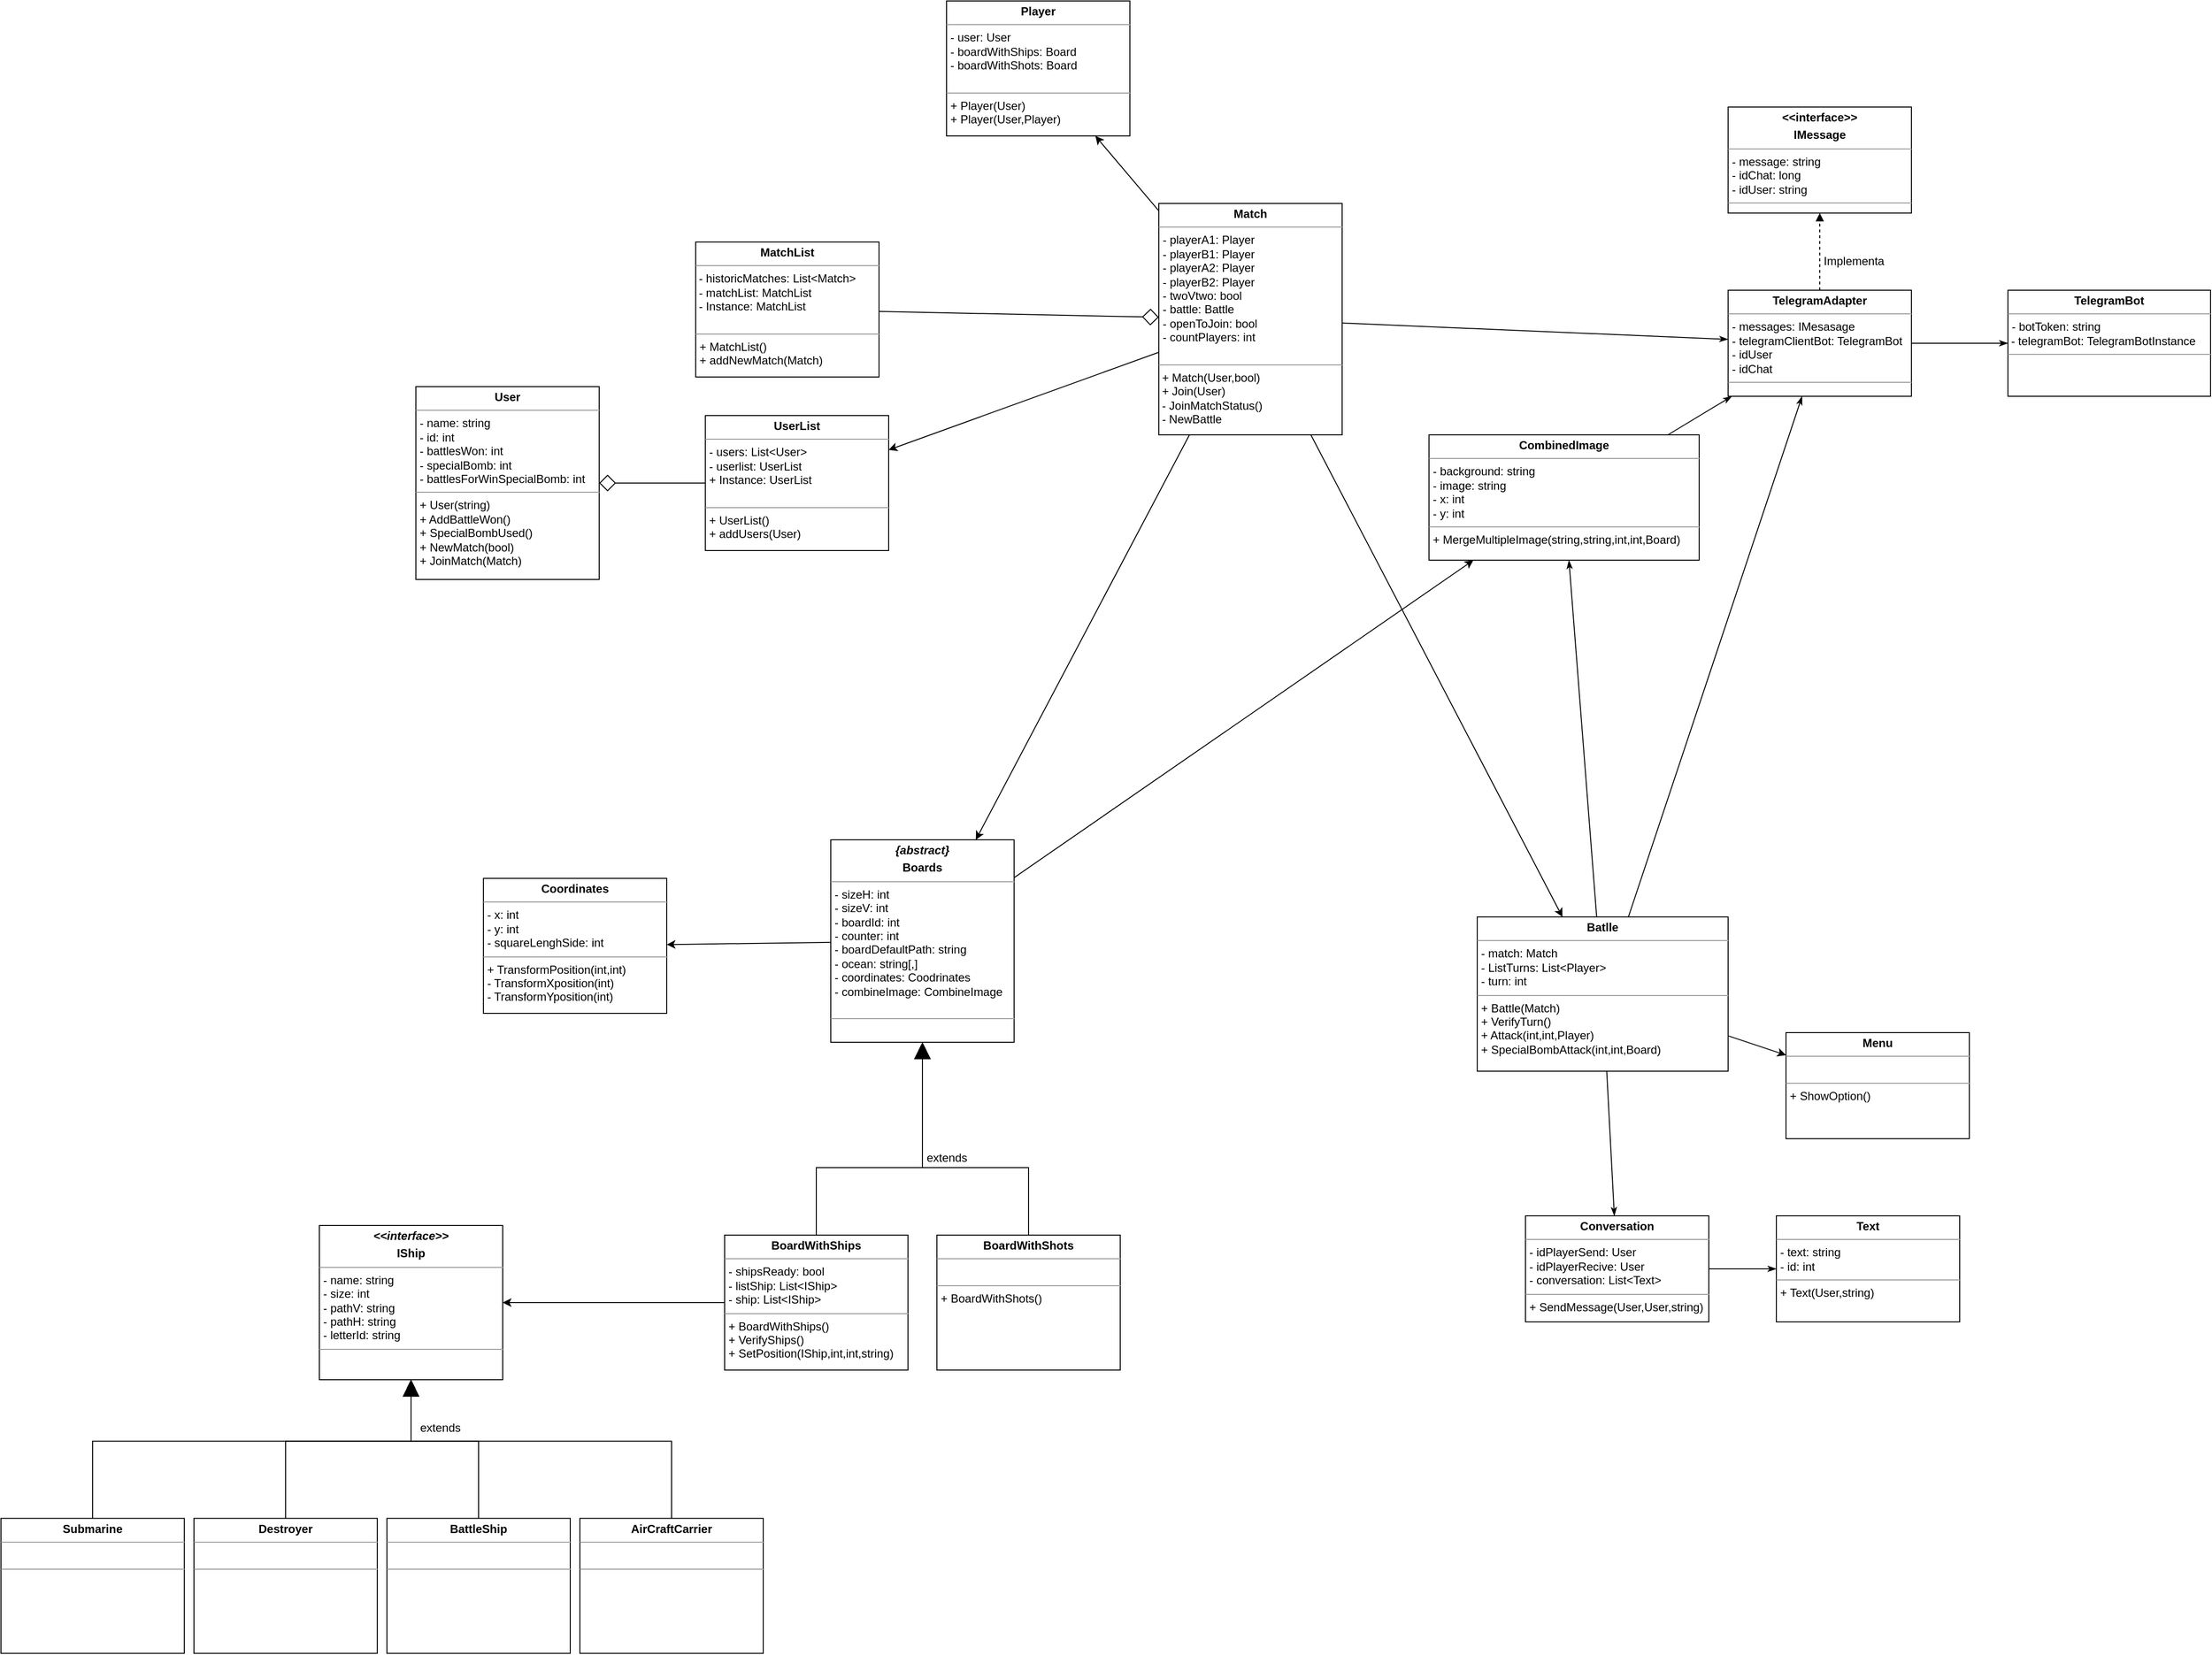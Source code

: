 <mxfile>
    <diagram name="Page-1" id="c4acf3e9-155e-7222-9cf6-157b1a14988f">
        <mxGraphModel dx="2518" dy="428" grid="1" gridSize="10" guides="0" tooltips="1" connect="1" arrows="1" fold="1" page="0" pageScale="1" pageWidth="850" pageHeight="1100" background="none" math="0" shadow="0">
            <root>
                <mxCell id="0"/>
                <mxCell id="1" parent="0"/>
                <mxCell id="5d2195bd80daf111-18" value="&lt;p style=&quot;margin: 0px ; margin-top: 4px ; text-align: center&quot;&gt;&lt;b&gt;User&lt;/b&gt;&lt;br&gt;&lt;/p&gt;&lt;hr size=&quot;1&quot;&gt;&lt;p style=&quot;margin: 0px ; margin-left: 4px&quot;&gt;- name: string&lt;br&gt;- id: int&lt;/p&gt;&lt;p style=&quot;margin: 0px 0px 0px 4px&quot;&gt;- battlesWon: int&lt;/p&gt;&lt;p style=&quot;margin: 0px 0px 0px 4px&quot;&gt;- specialBomb: int&lt;/p&gt;&lt;p style=&quot;margin: 0px 0px 0px 4px&quot;&gt;- battlesForWinSpecialBomb: int&amp;nbsp;&lt;/p&gt;&lt;hr size=&quot;1&quot;&gt;&lt;p style=&quot;margin: 0px 0px 0px 4px&quot;&gt;+ User(string)&lt;/p&gt;&lt;p style=&quot;margin: 0px 0px 0px 4px&quot;&gt;+ AddBattleWon()&lt;/p&gt;&lt;p style=&quot;margin: 0px 0px 0px 4px&quot;&gt;+ SpecialBombUsed()&lt;/p&gt;&lt;p style=&quot;margin: 0px 0px 0px 4px&quot;&gt;+ NewMatch(bool)&lt;/p&gt;&lt;p style=&quot;margin: 0px 0px 0px 4px&quot;&gt;+ JoinMatch(Match)&lt;/p&gt;" style="verticalAlign=top;align=left;overflow=fill;fontSize=12;fontFamily=Helvetica;html=1;rounded=0;shadow=0;comic=0;labelBackgroundColor=none;strokeWidth=1" parent="1" vertex="1">
                    <mxGeometry x="-990" y="1310" width="190" height="200" as="geometry"/>
                </mxCell>
                <mxCell id="16" style="edgeStyle=none;html=1;endArrow=classic;endFill=1;endSize=6;" parent="1" source="w-Vky3n0tNIHlPumxMTk-7" target="w-Vky3n0tNIHlPumxMTk-10" edge="1">
                    <mxGeometry relative="1" as="geometry">
                        <mxPoint x="-860" y="1869.709" as="targetPoint"/>
                    </mxGeometry>
                </mxCell>
                <mxCell id="63" style="edgeStyle=none;html=1;" edge="1" parent="1" source="w-Vky3n0tNIHlPumxMTk-5" target="58">
                    <mxGeometry relative="1" as="geometry"/>
                </mxCell>
                <mxCell id="65" style="edgeStyle=none;html=1;" edge="1" parent="1" source="w-Vky3n0tNIHlPumxMTk-5" target="64">
                    <mxGeometry relative="1" as="geometry"/>
                </mxCell>
                <mxCell id="w-Vky3n0tNIHlPumxMTk-5" value="&lt;p style=&quot;margin: 0px ; margin-top: 4px ; text-align: center&quot;&gt;&lt;b&gt;&lt;i&gt;{abstract}&lt;/i&gt;&lt;/b&gt;&lt;/p&gt;&lt;p style=&quot;margin: 0px ; margin-top: 4px ; text-align: center&quot;&gt;&lt;b&gt;Boards&lt;/b&gt;&lt;/p&gt;&lt;hr size=&quot;1&quot;&gt;&lt;p style=&quot;margin: 0px ; margin-left: 4px&quot;&gt;- sizeH: int&lt;/p&gt;&lt;p style=&quot;margin: 0px ; margin-left: 4px&quot;&gt;- sizeV: int&lt;/p&gt;&lt;p style=&quot;margin: 0px ; margin-left: 4px&quot;&gt;- boardId: int&lt;/p&gt;&lt;p style=&quot;margin: 0px ; margin-left: 4px&quot;&gt;- counter: int&lt;/p&gt;&lt;p style=&quot;margin: 0px ; margin-left: 4px&quot;&gt;- boardDefaultPath: string&lt;/p&gt;&lt;p style=&quot;margin: 0px ; margin-left: 4px&quot;&gt;- ocean: string[,]&lt;/p&gt;&lt;p style=&quot;margin: 0px ; margin-left: 4px&quot;&gt;- coordinates: Coodrinates&lt;/p&gt;&lt;p style=&quot;margin: 0px ; margin-left: 4px&quot;&gt;- combineImage: CombineImage&lt;/p&gt;&lt;p style=&quot;margin: 0px ; margin-left: 4px&quot;&gt;&lt;br&gt;&lt;/p&gt;&lt;hr size=&quot;1&quot;&gt;&lt;p style=&quot;margin: 0px ; margin-left: 4px&quot;&gt;&lt;br&gt;&lt;/p&gt;" style="verticalAlign=top;align=left;overflow=fill;fontSize=12;fontFamily=Helvetica;html=1;rounded=0;shadow=0;comic=0;labelBackgroundColor=none;strokeWidth=1" parent="1" vertex="1">
                    <mxGeometry x="-560" y="1780" width="190" height="210" as="geometry"/>
                </mxCell>
                <mxCell id="w-Vky3n0tNIHlPumxMTk-6" style="rounded=0;orthogonalLoop=1;jettySize=auto;html=1;endArrow=block;endFill=1;entryX=0.5;entryY=1;entryDx=0;entryDy=0;" parent="1" source="w-Vky3n0tNIHlPumxMTk-7" target="w-Vky3n0tNIHlPumxMTk-5" edge="1">
                    <mxGeometry relative="1" as="geometry">
                        <mxPoint x="-340" y="1990" as="targetPoint"/>
                        <Array as="points">
                            <mxPoint x="-575" y="2120"/>
                            <mxPoint x="-465" y="2120"/>
                        </Array>
                    </mxGeometry>
                </mxCell>
                <mxCell id="w-Vky3n0tNIHlPumxMTk-7" value="&lt;p style=&quot;margin: 0px ; margin-top: 4px ; text-align: center&quot;&gt;&lt;b&gt;BoardWithShips&lt;/b&gt;&lt;/p&gt;&lt;hr size=&quot;1&quot;&gt;&lt;p style=&quot;margin: 0px ; margin-left: 4px&quot;&gt;- shipsReady: bool&lt;/p&gt;&lt;p style=&quot;margin: 0px ; margin-left: 4px&quot;&gt;- listShip: List&amp;lt;IShip&amp;gt;&lt;/p&gt;&lt;p style=&quot;margin: 0px ; margin-left: 4px&quot;&gt;- ship: List&amp;lt;IShip&amp;gt;&lt;/p&gt;&lt;hr size=&quot;1&quot;&gt;&lt;p style=&quot;margin: 0px ; margin-left: 4px&quot;&gt;+ BoardWithShips()&lt;/p&gt;&lt;p style=&quot;margin: 0px ; margin-left: 4px&quot;&gt;+ VerifyShips()&lt;/p&gt;&lt;p style=&quot;margin: 0px ; margin-left: 4px&quot;&gt;+ SetPosition(IShip,int,int,string)&lt;/p&gt;" style="verticalAlign=top;align=left;overflow=fill;fontSize=12;fontFamily=Helvetica;html=1;rounded=0;shadow=0;comic=0;labelBackgroundColor=none;strokeWidth=1" parent="1" vertex="1">
                    <mxGeometry x="-670" y="2190" width="190" height="140" as="geometry"/>
                </mxCell>
                <mxCell id="w-Vky3n0tNIHlPumxMTk-8" style="rounded=0;orthogonalLoop=1;jettySize=auto;html=1;endArrow=block;endFill=1;endSize=15;" parent="1" source="w-Vky3n0tNIHlPumxMTk-9" target="w-Vky3n0tNIHlPumxMTk-5" edge="1">
                    <mxGeometry relative="1" as="geometry">
                        <Array as="points">
                            <mxPoint x="-355" y="2120"/>
                            <mxPoint x="-465" y="2120"/>
                        </Array>
                    </mxGeometry>
                </mxCell>
                <mxCell id="w-Vky3n0tNIHlPumxMTk-9" value="&lt;p style=&quot;margin: 0px ; margin-top: 4px ; text-align: center&quot;&gt;&lt;b&gt;BoardWithShots&lt;/b&gt;&lt;/p&gt;&lt;hr size=&quot;1&quot;&gt;&lt;p style=&quot;margin: 0px ; margin-left: 4px&quot;&gt;&lt;br&gt;&lt;/p&gt;&lt;hr size=&quot;1&quot;&gt;&lt;p style=&quot;margin: 0px ; margin-left: 4px&quot;&gt;+ BoardWithShots()&lt;/p&gt;" style="verticalAlign=top;align=left;overflow=fill;fontSize=12;fontFamily=Helvetica;html=1;rounded=0;shadow=0;comic=0;labelBackgroundColor=none;strokeWidth=1" parent="1" vertex="1">
                    <mxGeometry x="-450" y="2190" width="190" height="140" as="geometry"/>
                </mxCell>
                <mxCell id="w-Vky3n0tNIHlPumxMTk-10" value="&lt;p style=&quot;margin: 0px ; margin-top: 4px ; text-align: center&quot;&gt;&lt;b&gt;&lt;i&gt;&amp;lt;&amp;lt;interface&amp;gt;&amp;gt;&lt;/i&gt;&lt;/b&gt;&lt;/p&gt;&lt;p style=&quot;margin: 0px ; margin-top: 4px ; text-align: center&quot;&gt;&lt;b&gt;IShip&lt;/b&gt;&lt;/p&gt;&lt;hr size=&quot;1&quot;&gt;&lt;p style=&quot;margin: 0px ; margin-left: 4px&quot;&gt;&lt;span&gt;- name: string&lt;/span&gt;&lt;/p&gt;&lt;p style=&quot;margin: 0px ; margin-left: 4px&quot;&gt;&lt;span&gt;- size: int&lt;/span&gt;&lt;br&gt;&lt;/p&gt;&lt;p style=&quot;margin: 0px ; margin-left: 4px&quot;&gt;&lt;span&gt;- pathV: string&lt;/span&gt;&lt;/p&gt;&lt;p style=&quot;margin: 0px ; margin-left: 4px&quot;&gt;&lt;span&gt;- pathH: string&lt;/span&gt;&lt;/p&gt;&lt;p style=&quot;margin: 0px ; margin-left: 4px&quot;&gt;&lt;span&gt;- letterId: string&lt;br&gt;&lt;/span&gt;&lt;/p&gt;&lt;hr size=&quot;1&quot;&gt;&lt;p style=&quot;margin: 0px ; margin-left: 4px&quot;&gt;&lt;br&gt;&lt;/p&gt;" style="verticalAlign=top;align=left;overflow=fill;fontSize=12;fontFamily=Helvetica;html=1;rounded=0;shadow=0;comic=0;labelBackgroundColor=none;strokeWidth=1" parent="1" vertex="1">
                    <mxGeometry x="-1090" y="2180" width="190" height="160" as="geometry"/>
                </mxCell>
                <mxCell id="2" style="edgeStyle=none;html=1;" parent="1" source="7" target="XxbIE4E-ZRv_lZ-lYbm2-23" edge="1">
                    <mxGeometry relative="1" as="geometry">
                        <mxPoint x="-42.5" y="1710" as="sourcePoint"/>
                    </mxGeometry>
                </mxCell>
                <mxCell id="5" style="edgeStyle=none;html=1;" parent="1" source="7" target="w-Vky3n0tNIHlPumxMTk-5" edge="1">
                    <mxGeometry relative="1" as="geometry">
                        <mxPoint x="-208.972" y="1710" as="sourcePoint"/>
                    </mxGeometry>
                </mxCell>
                <mxCell id="6" style="edgeStyle=none;html=1;" parent="1" source="7" target="9" edge="1">
                    <mxGeometry relative="1" as="geometry"/>
                </mxCell>
                <mxCell id="XxbIE4E-ZRv_lZ-lYbm2-32" style="rounded=0;orthogonalLoop=1;jettySize=auto;html=1;exitX=0.5;exitY=0;exitDx=0;exitDy=0;" parent="1" source="XxbIE4E-ZRv_lZ-lYbm2-12" target="w-Vky3n0tNIHlPumxMTk-10" edge="1">
                    <mxGeometry relative="1" as="geometry">
                        <Array as="points">
                            <mxPoint x="-1325" y="2403.77"/>
                            <mxPoint x="-995" y="2403.77"/>
                        </Array>
                    </mxGeometry>
                </mxCell>
                <mxCell id="XxbIE4E-ZRv_lZ-lYbm2-12" value="&lt;p style=&quot;margin: 0px ; margin-top: 4px ; text-align: center&quot;&gt;&lt;b&gt;Submarine&lt;/b&gt;&lt;/p&gt;&lt;hr size=&quot;1&quot;&gt;&lt;p style=&quot;margin: 0px ; margin-left: 4px&quot;&gt;&lt;br&gt;&lt;/p&gt;&lt;hr size=&quot;1&quot;&gt;&lt;p style=&quot;margin: 0px ; margin-left: 4px&quot;&gt;&lt;br&gt;&lt;/p&gt;" style="verticalAlign=top;align=left;overflow=fill;fontSize=12;fontFamily=Helvetica;html=1;rounded=0;shadow=0;comic=0;labelBackgroundColor=none;strokeWidth=1" parent="1" vertex="1">
                    <mxGeometry x="-1420" y="2483.77" width="190" height="140" as="geometry"/>
                </mxCell>
                <mxCell id="XxbIE4E-ZRv_lZ-lYbm2-20" style="rounded=0;orthogonalLoop=1;jettySize=auto;html=1;" parent="1" source="XxbIE4E-ZRv_lZ-lYbm2-13" target="w-Vky3n0tNIHlPumxMTk-10" edge="1">
                    <mxGeometry relative="1" as="geometry">
                        <Array as="points">
                            <mxPoint x="-1125" y="2403.77"/>
                            <mxPoint x="-995" y="2403.77"/>
                        </Array>
                    </mxGeometry>
                </mxCell>
                <mxCell id="XxbIE4E-ZRv_lZ-lYbm2-19" style="rounded=0;orthogonalLoop=1;jettySize=auto;html=1;startArrow=none;" parent="1" source="XxbIE4E-ZRv_lZ-lYbm2-15" target="w-Vky3n0tNIHlPumxMTk-10" edge="1">
                    <mxGeometry relative="1" as="geometry">
                        <Array as="points">
                            <mxPoint x="-925" y="2403.77"/>
                            <mxPoint x="-995" y="2403.77"/>
                        </Array>
                    </mxGeometry>
                </mxCell>
                <mxCell id="XxbIE4E-ZRv_lZ-lYbm2-33" style="rounded=0;orthogonalLoop=1;jettySize=auto;html=1;endArrow=block;endFill=1;endSize=15;" parent="1" source="XxbIE4E-ZRv_lZ-lYbm2-16" target="w-Vky3n0tNIHlPumxMTk-10" edge="1">
                    <mxGeometry relative="1" as="geometry">
                        <Array as="points">
                            <mxPoint x="-725" y="2403.77"/>
                            <mxPoint x="-995" y="2403.77"/>
                        </Array>
                    </mxGeometry>
                </mxCell>
                <mxCell id="XxbIE4E-ZRv_lZ-lYbm2-16" value="&lt;p style=&quot;margin: 0px ; margin-top: 4px ; text-align: center&quot;&gt;&lt;b&gt;AirCraftCarrier&lt;/b&gt;&lt;/p&gt;&lt;hr size=&quot;1&quot;&gt;&lt;p style=&quot;margin: 0px ; margin-left: 4px&quot;&gt;&lt;br&gt;&lt;/p&gt;&lt;hr size=&quot;1&quot;&gt;&lt;p style=&quot;margin: 0px ; margin-left: 4px&quot;&gt;&lt;br&gt;&lt;/p&gt;" style="verticalAlign=top;align=left;overflow=fill;fontSize=12;fontFamily=Helvetica;html=1;rounded=0;shadow=0;comic=0;labelBackgroundColor=none;strokeWidth=1" parent="1" vertex="1">
                    <mxGeometry x="-820" y="2483.77" width="190" height="140" as="geometry"/>
                </mxCell>
                <mxCell id="23" style="edgeStyle=none;html=1;" parent="1" source="XxbIE4E-ZRv_lZ-lYbm2-23" target="22" edge="1">
                    <mxGeometry relative="1" as="geometry"/>
                </mxCell>
                <mxCell id="49" style="edgeStyle=none;html=1;endArrow=classicThin;endFill=1;endSize=6;" parent="1" source="XxbIE4E-ZRv_lZ-lYbm2-23" target="44" edge="1">
                    <mxGeometry relative="1" as="geometry"/>
                </mxCell>
                <mxCell id="52" style="edgeStyle=none;html=1;endArrow=classicThin;endFill=1;endSize=6;" parent="1" source="XxbIE4E-ZRv_lZ-lYbm2-23" target="58" edge="1">
                    <mxGeometry relative="1" as="geometry">
                        <mxPoint x="680" y="1783.972" as="targetPoint"/>
                    </mxGeometry>
                </mxCell>
                <mxCell id="56" style="edgeStyle=none;html=1;endArrow=classicThin;endFill=1;endSize=6;" parent="1" source="XxbIE4E-ZRv_lZ-lYbm2-23" target="54" edge="1">
                    <mxGeometry relative="1" as="geometry"/>
                </mxCell>
                <mxCell id="XxbIE4E-ZRv_lZ-lYbm2-23" value="&lt;p style=&quot;margin: 0px ; margin-top: 4px ; text-align: center&quot;&gt;&lt;b&gt;Batlle&lt;/b&gt;&lt;/p&gt;&lt;hr size=&quot;1&quot;&gt;&lt;p style=&quot;margin: 0px ; margin-left: 4px&quot;&gt;- match: Match&lt;/p&gt;&lt;p style=&quot;margin: 0px ; margin-left: 4px&quot;&gt;- ListTurns: List&amp;lt;Player&amp;gt;&lt;br&gt;&lt;/p&gt;&lt;p style=&quot;margin: 0px ; margin-left: 4px&quot;&gt;- turn: int&lt;/p&gt;&lt;hr size=&quot;1&quot;&gt;&lt;p style=&quot;margin: 0px ; margin-left: 4px&quot;&gt;+ Battle(Match)&lt;/p&gt;&lt;p style=&quot;margin: 0px ; margin-left: 4px&quot;&gt;+ VerifyTurn()&lt;/p&gt;&lt;p style=&quot;margin: 0px ; margin-left: 4px&quot;&gt;+ Attack(int,int,Player)&lt;/p&gt;&lt;p style=&quot;margin: 0px ; margin-left: 4px&quot;&gt;+ SpecialBombAttack(int,int,Board)&lt;/p&gt;" style="verticalAlign=top;align=left;overflow=fill;fontSize=12;fontFamily=Helvetica;html=1;rounded=0;shadow=0;comic=0;labelBackgroundColor=none;strokeWidth=1" parent="1" vertex="1">
                    <mxGeometry x="110" y="1860" width="260" height="160" as="geometry"/>
                </mxCell>
                <mxCell id="XxbIE4E-ZRv_lZ-lYbm2-15" value="&lt;p style=&quot;margin: 0px ; margin-top: 4px ; text-align: center&quot;&gt;&lt;b&gt;BattleShip&lt;/b&gt;&lt;/p&gt;&lt;hr size=&quot;1&quot;&gt;&lt;p style=&quot;margin: 0px ; margin-left: 4px&quot;&gt;&lt;br&gt;&lt;/p&gt;&lt;hr size=&quot;1&quot;&gt;&lt;p style=&quot;margin: 0px ; margin-left: 4px&quot;&gt;&lt;br&gt;&lt;/p&gt;" style="verticalAlign=top;align=left;overflow=fill;fontSize=12;fontFamily=Helvetica;html=1;rounded=0;shadow=0;comic=0;labelBackgroundColor=none;strokeWidth=1" parent="1" vertex="1">
                    <mxGeometry x="-1020" y="2483.77" width="190" height="140" as="geometry"/>
                </mxCell>
                <mxCell id="XxbIE4E-ZRv_lZ-lYbm2-13" value="&lt;p style=&quot;margin: 0px ; margin-top: 4px ; text-align: center&quot;&gt;&lt;b&gt;Destroyer&lt;/b&gt;&lt;/p&gt;&lt;hr size=&quot;1&quot;&gt;&lt;p style=&quot;margin: 0px ; margin-left: 4px&quot;&gt;&lt;br&gt;&lt;/p&gt;&lt;hr size=&quot;1&quot;&gt;&lt;p style=&quot;margin: 0px ; margin-left: 4px&quot;&gt;&lt;br&gt;&lt;/p&gt;" style="verticalAlign=top;align=left;overflow=fill;fontSize=12;fontFamily=Helvetica;html=1;rounded=0;shadow=0;comic=0;labelBackgroundColor=none;strokeWidth=1" parent="1" vertex="1">
                    <mxGeometry x="-1220" y="2483.77" width="190" height="140" as="geometry"/>
                </mxCell>
                <mxCell id="51" style="edgeStyle=none;html=1;endArrow=classicThin;endFill=1;endSize=6;" parent="1" source="7" target="44" edge="1">
                    <mxGeometry relative="1" as="geometry"/>
                </mxCell>
                <mxCell id="62" style="edgeStyle=none;html=1;" edge="1" parent="1" source="7" target="61">
                    <mxGeometry relative="1" as="geometry"/>
                </mxCell>
                <mxCell id="7" value="&lt;p style=&quot;margin: 0px ; margin-top: 4px ; text-align: center&quot;&gt;&lt;b&gt;Match&lt;/b&gt;&lt;/p&gt;&lt;hr size=&quot;1&quot;&gt;&lt;p style=&quot;margin: 0px 0px 0px 4px&quot;&gt;&lt;span&gt;- playerA1: Player&lt;/span&gt;&lt;br&gt;&lt;/p&gt;&lt;p style=&quot;margin: 0px 0px 0px 4px&quot;&gt;- playerB1: Player&lt;/p&gt;&lt;p style=&quot;margin: 0px 0px 0px 4px&quot;&gt;- playerA2: Player&lt;/p&gt;&lt;p style=&quot;margin: 0px 0px 0px 4px&quot;&gt;- playerB2: Player&lt;/p&gt;&lt;p style=&quot;margin: 0px 0px 0px 4px&quot;&gt;- twoVtwo: bool&lt;/p&gt;&lt;p style=&quot;margin: 0px 0px 0px 4px&quot;&gt;- battle: Battle&lt;/p&gt;&lt;p style=&quot;margin: 0px 0px 0px 4px&quot;&gt;- openToJoin: bool&lt;/p&gt;&lt;p style=&quot;margin: 0px 0px 0px 4px&quot;&gt;- countPlayers: int&lt;/p&gt;&lt;p style=&quot;margin: 0px 0px 0px 4px&quot;&gt;&lt;/p&gt;&lt;br&gt;&lt;hr size=&quot;1&quot;&gt;&amp;nbsp;&lt;span&gt;+ Match(User,bool)&lt;br&gt;&amp;nbsp;+ Join(User)&lt;br&gt;&lt;/span&gt;&amp;nbsp;- JoinMatchStatus()&lt;br&gt;&amp;nbsp;- NewBattle" style="verticalAlign=top;align=left;overflow=fill;fontSize=12;fontFamily=Helvetica;html=1;rounded=0;shadow=0;comic=0;labelBackgroundColor=none;strokeWidth=1" parent="1" vertex="1">
                    <mxGeometry x="-220" y="1120" width="190" height="240" as="geometry"/>
                </mxCell>
                <mxCell id="10" style="edgeStyle=none;html=1;endArrow=diamond;endFill=0;endSize=15;" parent="1" source="12" target="7" edge="1">
                    <mxGeometry relative="1" as="geometry"/>
                </mxCell>
                <mxCell id="11" style="edgeStyle=none;html=1;endArrow=diamond;endFill=0;endSize=15;" parent="1" source="9" target="5d2195bd80daf111-18" edge="1">
                    <mxGeometry relative="1" as="geometry"/>
                </mxCell>
                <mxCell id="9" value="&lt;p style=&quot;margin: 0px ; margin-top: 4px ; text-align: center&quot;&gt;&lt;b&gt;UserList&lt;/b&gt;&lt;/p&gt;&lt;hr size=&quot;1&quot;&gt;&lt;p style=&quot;margin: 0px ; margin-left: 4px&quot;&gt;- users: List&amp;lt;User&amp;gt;&lt;/p&gt;&lt;p style=&quot;margin: 0px ; margin-left: 4px&quot;&gt;- userlist: UserList&lt;/p&gt;&lt;p style=&quot;margin: 0px ; margin-left: 4px&quot;&gt;+ Instance: UserList&lt;/p&gt;&lt;br&gt;&lt;hr size=&quot;1&quot;&gt;&lt;p style=&quot;margin: 0px ; margin-left: 4px&quot;&gt;+ UserList()&lt;/p&gt;&lt;p style=&quot;margin: 0px ; margin-left: 4px&quot;&gt;+ addUsers(User)&lt;/p&gt;" style="verticalAlign=top;align=left;overflow=fill;fontSize=12;fontFamily=Helvetica;html=1;rounded=0;shadow=0;comic=0;labelBackgroundColor=none;strokeWidth=1" parent="1" vertex="1">
                    <mxGeometry x="-690" y="1340" width="190" height="140" as="geometry"/>
                </mxCell>
                <mxCell id="12" value="&lt;p style=&quot;margin: 0px ; margin-top: 4px ; text-align: center&quot;&gt;&lt;b&gt;MatchList&lt;/b&gt;&lt;/p&gt;&lt;hr size=&quot;1&quot;&gt;&lt;p style=&quot;margin: 0px ; margin-left: 4px&quot;&gt;&lt;/p&gt;&amp;nbsp;- historicMatches: List&amp;lt;Match&amp;gt;&lt;br&gt;&amp;nbsp;- matchList: MatchList&lt;br&gt;&amp;nbsp;- Instance: MatchList&lt;br&gt;&lt;br&gt;&lt;hr size=&quot;1&quot;&gt;&lt;p style=&quot;margin: 0px ; margin-left: 4px&quot;&gt;&lt;span&gt;+ MatchList()&lt;/span&gt;&lt;br&gt;&lt;/p&gt;&lt;p style=&quot;margin: 0px ; margin-left: 4px&quot;&gt;+ addNewMatch(Match)&lt;/p&gt;" style="verticalAlign=top;align=left;overflow=fill;fontSize=12;fontFamily=Helvetica;html=1;rounded=0;shadow=0;comic=0;labelBackgroundColor=none;strokeWidth=1" parent="1" vertex="1">
                    <mxGeometry x="-700" y="1160" width="190" height="140" as="geometry"/>
                </mxCell>
                <mxCell id="13" value="extends" style="text;html=1;align=center;verticalAlign=middle;resizable=0;points=[];autosize=1;strokeColor=none;fillColor=none;" parent="1" vertex="1">
                    <mxGeometry x="-995" y="2380" width="60" height="20" as="geometry"/>
                </mxCell>
                <mxCell id="15" value="extends" style="text;html=1;align=center;verticalAlign=middle;resizable=0;points=[];autosize=1;strokeColor=none;fillColor=none;" parent="1" vertex="1">
                    <mxGeometry x="-470" y="2100" width="60" height="20" as="geometry"/>
                </mxCell>
                <mxCell id="22" value="&lt;p style=&quot;margin: 0px ; margin-top: 4px ; text-align: center&quot;&gt;&lt;b&gt;Menu&lt;/b&gt;&lt;/p&gt;&lt;hr size=&quot;1&quot;&gt;&lt;p style=&quot;margin: 0px ; margin-left: 4px&quot;&gt;&lt;br&gt;&lt;/p&gt;&lt;hr size=&quot;1&quot;&gt;&lt;p style=&quot;margin: 0px ; margin-left: 4px&quot;&gt;+ ShowOption()&lt;/p&gt;" style="verticalAlign=top;align=left;overflow=fill;fontSize=12;fontFamily=Helvetica;html=1;rounded=0;shadow=0;comic=0;labelBackgroundColor=none;strokeWidth=1" parent="1" vertex="1">
                    <mxGeometry x="430" y="1980" width="190" height="110" as="geometry"/>
                </mxCell>
                <mxCell id="24" value="&lt;p style=&quot;margin: 0px ; margin-top: 4px ; text-align: center&quot;&gt;&lt;b&gt;&amp;lt;&amp;lt;interface&amp;gt;&amp;gt;&lt;/b&gt;&lt;/p&gt;&lt;p style=&quot;margin: 0px ; margin-top: 4px ; text-align: center&quot;&gt;&lt;b&gt;IMessage&lt;/b&gt;&lt;/p&gt;&lt;hr size=&quot;1&quot;&gt;&lt;p style=&quot;margin: 0px ; margin-left: 4px&quot;&gt;- message: string&lt;/p&gt;&lt;p style=&quot;margin: 0px ; margin-left: 4px&quot;&gt;- idChat: long&lt;/p&gt;&lt;p style=&quot;margin: 0px ; margin-left: 4px&quot;&gt;- idUser: string&lt;/p&gt;&lt;hr size=&quot;1&quot;&gt;&lt;p style=&quot;margin: 0px ; margin-left: 4px&quot;&gt;&lt;br&gt;&lt;/p&gt;" style="verticalAlign=top;align=left;overflow=fill;fontSize=12;fontFamily=Helvetica;html=1;rounded=0;shadow=0;comic=0;labelBackgroundColor=none;strokeWidth=1" parent="1" vertex="1">
                    <mxGeometry x="370" y="1020" width="190" height="110" as="geometry"/>
                </mxCell>
                <mxCell id="38" value="&lt;p style=&quot;margin: 0px ; margin-top: 4px ; text-align: center&quot;&gt;&lt;b&gt;TelegramBot&lt;/b&gt;&lt;/p&gt;&lt;hr size=&quot;1&quot;&gt;&lt;p style=&quot;margin: 0px ; margin-left: 4px&quot;&gt;- botToken: string&lt;/p&gt;&amp;nbsp;- telegramBot: TelegramBotInstance&lt;br&gt;&lt;hr size=&quot;1&quot;&gt;&lt;p style=&quot;margin: 0px ; margin-left: 4px&quot;&gt;&lt;br&gt;&lt;/p&gt;" style="verticalAlign=top;align=left;overflow=fill;fontSize=12;fontFamily=Helvetica;html=1;rounded=0;shadow=0;comic=0;labelBackgroundColor=none;strokeWidth=1" parent="1" vertex="1">
                    <mxGeometry x="660" y="1210" width="210" height="110" as="geometry"/>
                </mxCell>
                <mxCell id="53" style="edgeStyle=none;html=1;endArrow=classicThin;endFill=1;endSize=6;" parent="1" source="58" target="44" edge="1">
                    <mxGeometry relative="1" as="geometry">
                        <mxPoint x="731.162" y="1690" as="sourcePoint"/>
                    </mxGeometry>
                </mxCell>
                <mxCell id="48" style="edgeStyle=none;html=1;endArrow=classicThin;endFill=1;endSize=6;" parent="1" source="44" target="38" edge="1">
                    <mxGeometry relative="1" as="geometry"/>
                </mxCell>
                <mxCell id="59" style="edgeStyle=none;html=1;endArrow=block;endFill=1;endSize=6;dashed=1;" parent="1" source="44" target="24" edge="1">
                    <mxGeometry relative="1" as="geometry"/>
                </mxCell>
                <mxCell id="44" value="&lt;p style=&quot;margin: 0px ; margin-top: 4px ; text-align: center&quot;&gt;&lt;b&gt;TelegramAdapter&lt;/b&gt;&lt;/p&gt;&lt;hr size=&quot;1&quot;&gt;&lt;p style=&quot;margin: 0px ; margin-left: 4px&quot;&gt;- messages: IMesasage&lt;/p&gt;&lt;p style=&quot;margin: 0px ; margin-left: 4px&quot;&gt;- telegramClientBot: TelegramBot&lt;/p&gt;&lt;p style=&quot;margin: 0px ; margin-left: 4px&quot;&gt;- idUser&lt;/p&gt;&lt;p style=&quot;margin: 0px ; margin-left: 4px&quot;&gt;- idChat&lt;/p&gt;&lt;hr size=&quot;1&quot;&gt;&lt;p style=&quot;margin: 0px ; margin-left: 4px&quot;&gt;&lt;br&gt;&lt;/p&gt;" style="verticalAlign=top;align=left;overflow=fill;fontSize=12;fontFamily=Helvetica;html=1;rounded=0;shadow=0;comic=0;labelBackgroundColor=none;strokeWidth=1" parent="1" vertex="1">
                    <mxGeometry x="370" y="1210" width="190" height="110" as="geometry"/>
                </mxCell>
                <mxCell id="57" style="edgeStyle=none;html=1;endArrow=classicThin;endFill=1;endSize=6;" parent="1" source="54" target="55" edge="1">
                    <mxGeometry relative="1" as="geometry"/>
                </mxCell>
                <mxCell id="54" value="&lt;p style=&quot;margin: 0px ; margin-top: 4px ; text-align: center&quot;&gt;&lt;b&gt;Conversation&lt;/b&gt;&lt;/p&gt;&lt;hr size=&quot;1&quot;&gt;&lt;p style=&quot;margin: 0px ; margin-left: 4px&quot;&gt;&lt;span&gt;- idPlayerSend: User&lt;/span&gt;&lt;br&gt;&lt;/p&gt;&lt;p style=&quot;margin: 0px ; margin-left: 4px&quot;&gt;- idPlayerRecive: User&amp;nbsp;&lt;/p&gt;&lt;p style=&quot;margin: 0px ; margin-left: 4px&quot;&gt;- conversation: List&amp;lt;Text&amp;gt;&lt;/p&gt;&lt;hr size=&quot;1&quot;&gt;&lt;p style=&quot;margin: 0px ; margin-left: 4px&quot;&gt;+ SendMessage(User,User,string)&lt;/p&gt;" style="verticalAlign=top;align=left;overflow=fill;fontSize=12;fontFamily=Helvetica;html=1;rounded=0;shadow=0;comic=0;labelBackgroundColor=none;strokeWidth=1" parent="1" vertex="1">
                    <mxGeometry x="160" y="2170" width="190" height="110" as="geometry"/>
                </mxCell>
                <mxCell id="55" value="&lt;p style=&quot;margin: 0px ; margin-top: 4px ; text-align: center&quot;&gt;&lt;b&gt;Text&lt;/b&gt;&lt;/p&gt;&lt;hr size=&quot;1&quot;&gt;&lt;p style=&quot;margin: 0px ; margin-left: 4px&quot;&gt;- text: string&lt;/p&gt;&lt;p style=&quot;margin: 0px ; margin-left: 4px&quot;&gt;- id: int&lt;/p&gt;&lt;hr size=&quot;1&quot;&gt;&lt;p style=&quot;margin: 0px ; margin-left: 4px&quot;&gt;+ Text(User,string)&lt;/p&gt;" style="verticalAlign=top;align=left;overflow=fill;fontSize=12;fontFamily=Helvetica;html=1;rounded=0;shadow=0;comic=0;labelBackgroundColor=none;strokeWidth=1" parent="1" vertex="1">
                    <mxGeometry x="420" y="2170" width="190" height="110" as="geometry"/>
                </mxCell>
                <mxCell id="58" value="&lt;p style=&quot;margin: 0px ; margin-top: 4px ; text-align: center&quot;&gt;&lt;b&gt;CombinedImage&lt;/b&gt;&lt;/p&gt;&lt;hr size=&quot;1&quot;&gt;&lt;p style=&quot;margin: 0px ; margin-left: 4px&quot;&gt;- background: string&lt;/p&gt;&lt;p style=&quot;margin: 0px ; margin-left: 4px&quot;&gt;- image: string&lt;/p&gt;&lt;p style=&quot;margin: 0px ; margin-left: 4px&quot;&gt;- x: int&lt;/p&gt;&lt;p style=&quot;margin: 0px ; margin-left: 4px&quot;&gt;- y: int&lt;/p&gt;&lt;hr size=&quot;1&quot;&gt;&lt;p style=&quot;margin: 0px ; margin-left: 4px&quot;&gt;+ MergeMultipleImage(string,string,int,int,Board)&lt;/p&gt;&lt;p style=&quot;margin: 0px ; margin-left: 4px&quot;&gt;&lt;br&gt;&lt;/p&gt;" style="verticalAlign=top;align=left;overflow=fill;fontSize=12;fontFamily=Helvetica;html=1;rounded=0;shadow=0;comic=0;labelBackgroundColor=none;strokeWidth=1" parent="1" vertex="1">
                    <mxGeometry x="60" y="1360" width="280" height="130" as="geometry"/>
                </mxCell>
                <mxCell id="60" value="Implementa" style="text;html=1;align=center;verticalAlign=middle;resizable=0;points=[];autosize=1;strokeColor=none;fillColor=none;" parent="1" vertex="1">
                    <mxGeometry x="460" y="1170" width="80" height="20" as="geometry"/>
                </mxCell>
                <mxCell id="61" value="&lt;p style=&quot;margin: 0px ; margin-top: 4px ; text-align: center&quot;&gt;&lt;b&gt;Player&lt;/b&gt;&lt;/p&gt;&lt;hr size=&quot;1&quot;&gt;&lt;p style=&quot;margin: 0px ; margin-left: 4px&quot;&gt;- user: User&lt;/p&gt;&lt;p style=&quot;margin: 0px ; margin-left: 4px&quot;&gt;- boardWithShips: Board&lt;/p&gt;&lt;p style=&quot;margin: 0px ; margin-left: 4px&quot;&gt;- boardWithShots: Board&lt;/p&gt;&lt;p style=&quot;margin: 0px ; margin-left: 4px&quot;&gt;&lt;/p&gt;&lt;br&gt;&lt;hr size=&quot;1&quot;&gt;&lt;p style=&quot;margin: 0px ; margin-left: 4px&quot;&gt;+ Player(User)&lt;/p&gt;&lt;p style=&quot;margin: 0px ; margin-left: 4px&quot;&gt;+ Player(User,Player)&lt;/p&gt;" style="verticalAlign=top;align=left;overflow=fill;fontSize=12;fontFamily=Helvetica;html=1;rounded=0;shadow=0;comic=0;labelBackgroundColor=none;strokeWidth=1" vertex="1" parent="1">
                    <mxGeometry x="-440" y="910" width="190" height="140" as="geometry"/>
                </mxCell>
                <mxCell id="64" value="&lt;p style=&quot;margin: 0px ; margin-top: 4px ; text-align: center&quot;&gt;&lt;b&gt;Coordinates&lt;/b&gt;&lt;/p&gt;&lt;hr size=&quot;1&quot;&gt;&lt;p style=&quot;margin: 0px ; margin-left: 4px&quot;&gt;- x: int&lt;/p&gt;&lt;p style=&quot;margin: 0px ; margin-left: 4px&quot;&gt;- y: int&lt;/p&gt;&lt;p style=&quot;margin: 0px ; margin-left: 4px&quot;&gt;- squareLenghSide: int&lt;/p&gt;&lt;hr size=&quot;1&quot;&gt;&lt;p style=&quot;margin: 0px ; margin-left: 4px&quot;&gt;+ TransformPosition(int,int)&lt;/p&gt;&lt;p style=&quot;margin: 0px ; margin-left: 4px&quot;&gt;- TransformXposition(int)&lt;/p&gt;&lt;p style=&quot;margin: 0px ; margin-left: 4px&quot;&gt;- TransformYposition(int)&lt;/p&gt;" style="verticalAlign=top;align=left;overflow=fill;fontSize=12;fontFamily=Helvetica;html=1;rounded=0;shadow=0;comic=0;labelBackgroundColor=none;strokeWidth=1" vertex="1" parent="1">
                    <mxGeometry x="-920" y="1820" width="190" height="140" as="geometry"/>
                </mxCell>
            </root>
        </mxGraphModel>
    </diagram>
</mxfile>